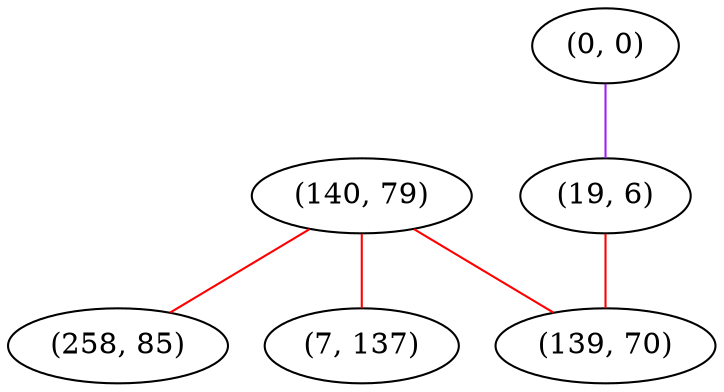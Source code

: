 graph "" {
"(140, 79)";
"(0, 0)";
"(19, 6)";
"(258, 85)";
"(139, 70)";
"(7, 137)";
"(140, 79)" -- "(258, 85)"  [color=red, key=0, weight=1];
"(140, 79)" -- "(139, 70)"  [color=red, key=0, weight=1];
"(140, 79)" -- "(7, 137)"  [color=red, key=0, weight=1];
"(0, 0)" -- "(19, 6)"  [color=purple, key=0, weight=4];
"(19, 6)" -- "(139, 70)"  [color=red, key=0, weight=1];
}
